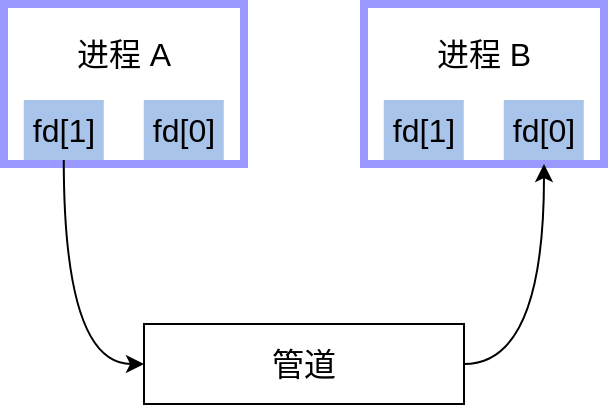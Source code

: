 <mxfile version="20.8.16" type="device"><diagram name="第 1 页" id="wz7_aRZJ-DDLhwV-IwhS"><mxGraphModel dx="682" dy="501" grid="1" gridSize="10" guides="1" tooltips="1" connect="1" arrows="1" fold="1" page="1" pageScale="1" pageWidth="1169" pageHeight="827" math="0" shadow="0"><root><mxCell id="0"/><mxCell id="1" parent="0"/><mxCell id="685aqe6t0xP9LYOmXyjY-1" value="" style="group" vertex="1" connectable="0" parent="1"><mxGeometry x="510" y="240" width="120" height="80" as="geometry"/></mxCell><mxCell id="685aqe6t0xP9LYOmXyjY-2" value="" style="rounded=0;whiteSpace=wrap;html=1;strokeWidth=4;strokeColor=#9999FF;fontSize=18;" vertex="1" parent="685aqe6t0xP9LYOmXyjY-1"><mxGeometry width="120" height="80" as="geometry"/></mxCell><mxCell id="685aqe6t0xP9LYOmXyjY-3" value="进程 B" style="text;html=1;strokeColor=none;fillColor=none;align=center;verticalAlign=middle;whiteSpace=wrap;rounded=0;fontSize=16;" vertex="1" parent="685aqe6t0xP9LYOmXyjY-1"><mxGeometry x="29.88" y="10" width="60" height="30" as="geometry"/></mxCell><mxCell id="685aqe6t0xP9LYOmXyjY-4" value="fd[1]" style="rounded=0;whiteSpace=wrap;html=1;strokeColor=none;strokeWidth=1;fontSize=16;fillColor=#A9C4EB;" vertex="1" parent="685aqe6t0xP9LYOmXyjY-1"><mxGeometry x="9.88" y="48" width="40" height="30" as="geometry"/></mxCell><mxCell id="685aqe6t0xP9LYOmXyjY-5" value="fd[0]" style="rounded=0;whiteSpace=wrap;html=1;strokeColor=none;strokeWidth=1;fontSize=16;fillColor=#A9C4EB;" vertex="1" parent="685aqe6t0xP9LYOmXyjY-1"><mxGeometry x="69.88" y="48" width="40" height="30" as="geometry"/></mxCell><mxCell id="685aqe6t0xP9LYOmXyjY-6" value="" style="group" vertex="1" connectable="0" parent="1"><mxGeometry x="330" y="240" width="120" height="80" as="geometry"/></mxCell><mxCell id="685aqe6t0xP9LYOmXyjY-7" value="" style="rounded=0;whiteSpace=wrap;html=1;strokeWidth=4;strokeColor=#9999FF;fontSize=18;" vertex="1" parent="685aqe6t0xP9LYOmXyjY-6"><mxGeometry width="120" height="80" as="geometry"/></mxCell><mxCell id="685aqe6t0xP9LYOmXyjY-8" value="进程 A" style="text;html=1;strokeColor=none;fillColor=none;align=center;verticalAlign=middle;whiteSpace=wrap;rounded=0;fontSize=16;" vertex="1" parent="685aqe6t0xP9LYOmXyjY-6"><mxGeometry x="29.88" y="10" width="60" height="30" as="geometry"/></mxCell><mxCell id="685aqe6t0xP9LYOmXyjY-9" value="fd[1]" style="rounded=0;whiteSpace=wrap;html=1;strokeColor=none;strokeWidth=1;fontSize=16;fillColor=#A9C4EB;" vertex="1" parent="685aqe6t0xP9LYOmXyjY-6"><mxGeometry x="9.88" y="48" width="40" height="30" as="geometry"/></mxCell><mxCell id="685aqe6t0xP9LYOmXyjY-10" value="fd[0]" style="rounded=0;whiteSpace=wrap;html=1;strokeColor=none;strokeWidth=1;fontSize=16;fillColor=#A9C4EB;" vertex="1" parent="685aqe6t0xP9LYOmXyjY-6"><mxGeometry x="69.88" y="48" width="40" height="30" as="geometry"/></mxCell><mxCell id="685aqe6t0xP9LYOmXyjY-11" style="edgeStyle=orthogonalEdgeStyle;curved=1;rounded=0;orthogonalLoop=1;jettySize=auto;html=1;exitX=1;exitY=0.5;exitDx=0;exitDy=0;entryX=0.75;entryY=1;entryDx=0;entryDy=0;elbow=vertical;" edge="1" parent="1" source="685aqe6t0xP9LYOmXyjY-12" target="685aqe6t0xP9LYOmXyjY-2"><mxGeometry relative="1" as="geometry"/></mxCell><mxCell id="685aqe6t0xP9LYOmXyjY-12" value="管道" style="rounded=0;whiteSpace=wrap;html=1;fontSize=16;" vertex="1" parent="1"><mxGeometry x="400" y="400" width="160" height="40" as="geometry"/></mxCell><mxCell id="685aqe6t0xP9LYOmXyjY-14" style="edgeStyle=orthogonalEdgeStyle;curved=1;rounded=0;orthogonalLoop=1;jettySize=auto;html=1;exitX=0.5;exitY=1;exitDx=0;exitDy=0;entryX=0;entryY=0.5;entryDx=0;entryDy=0;elbow=vertical;" edge="1" parent="1" source="685aqe6t0xP9LYOmXyjY-9" target="685aqe6t0xP9LYOmXyjY-12"><mxGeometry relative="1" as="geometry"/></mxCell></root></mxGraphModel></diagram></mxfile>